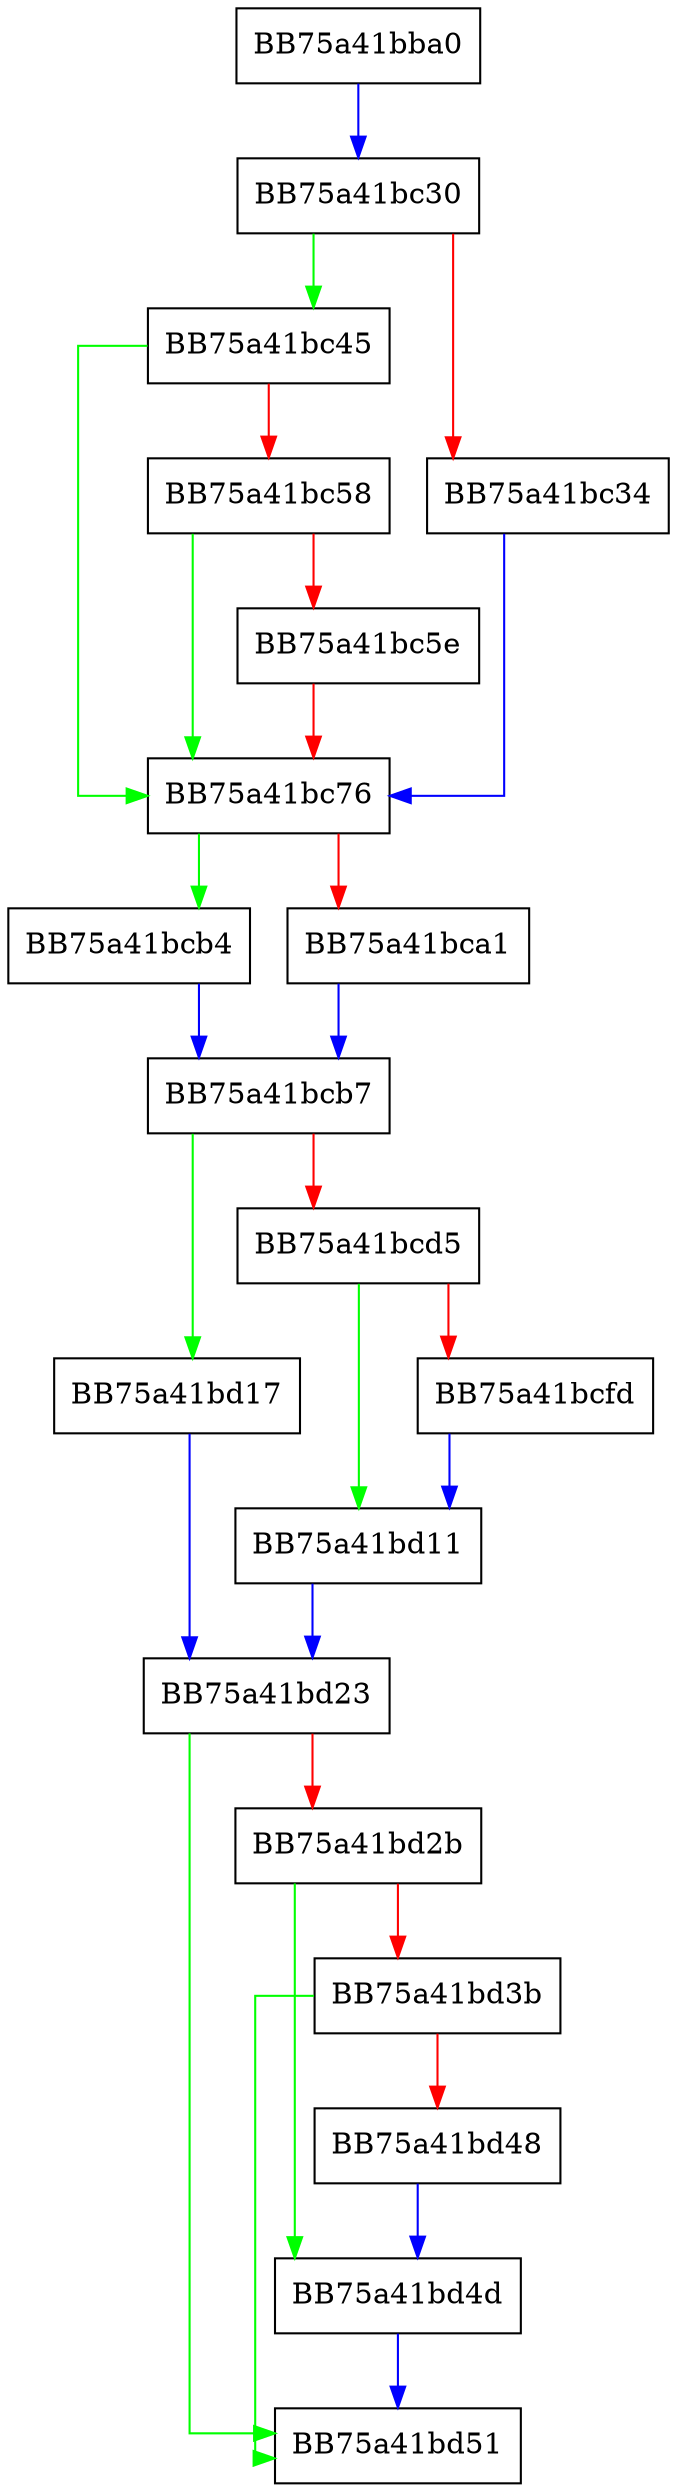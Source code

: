 digraph BackupAll {
  node [shape="box"];
  graph [splines=ortho];
  BB75a41bba0 -> BB75a41bc30 [color="blue"];
  BB75a41bc30 -> BB75a41bc45 [color="green"];
  BB75a41bc30 -> BB75a41bc34 [color="red"];
  BB75a41bc34 -> BB75a41bc76 [color="blue"];
  BB75a41bc45 -> BB75a41bc76 [color="green"];
  BB75a41bc45 -> BB75a41bc58 [color="red"];
  BB75a41bc58 -> BB75a41bc76 [color="green"];
  BB75a41bc58 -> BB75a41bc5e [color="red"];
  BB75a41bc5e -> BB75a41bc76 [color="red"];
  BB75a41bc76 -> BB75a41bcb4 [color="green"];
  BB75a41bc76 -> BB75a41bca1 [color="red"];
  BB75a41bca1 -> BB75a41bcb7 [color="blue"];
  BB75a41bcb4 -> BB75a41bcb7 [color="blue"];
  BB75a41bcb7 -> BB75a41bd17 [color="green"];
  BB75a41bcb7 -> BB75a41bcd5 [color="red"];
  BB75a41bcd5 -> BB75a41bd11 [color="green"];
  BB75a41bcd5 -> BB75a41bcfd [color="red"];
  BB75a41bcfd -> BB75a41bd11 [color="blue"];
  BB75a41bd11 -> BB75a41bd23 [color="blue"];
  BB75a41bd17 -> BB75a41bd23 [color="blue"];
  BB75a41bd23 -> BB75a41bd51 [color="green"];
  BB75a41bd23 -> BB75a41bd2b [color="red"];
  BB75a41bd2b -> BB75a41bd4d [color="green"];
  BB75a41bd2b -> BB75a41bd3b [color="red"];
  BB75a41bd3b -> BB75a41bd51 [color="green"];
  BB75a41bd3b -> BB75a41bd48 [color="red"];
  BB75a41bd48 -> BB75a41bd4d [color="blue"];
  BB75a41bd4d -> BB75a41bd51 [color="blue"];
}